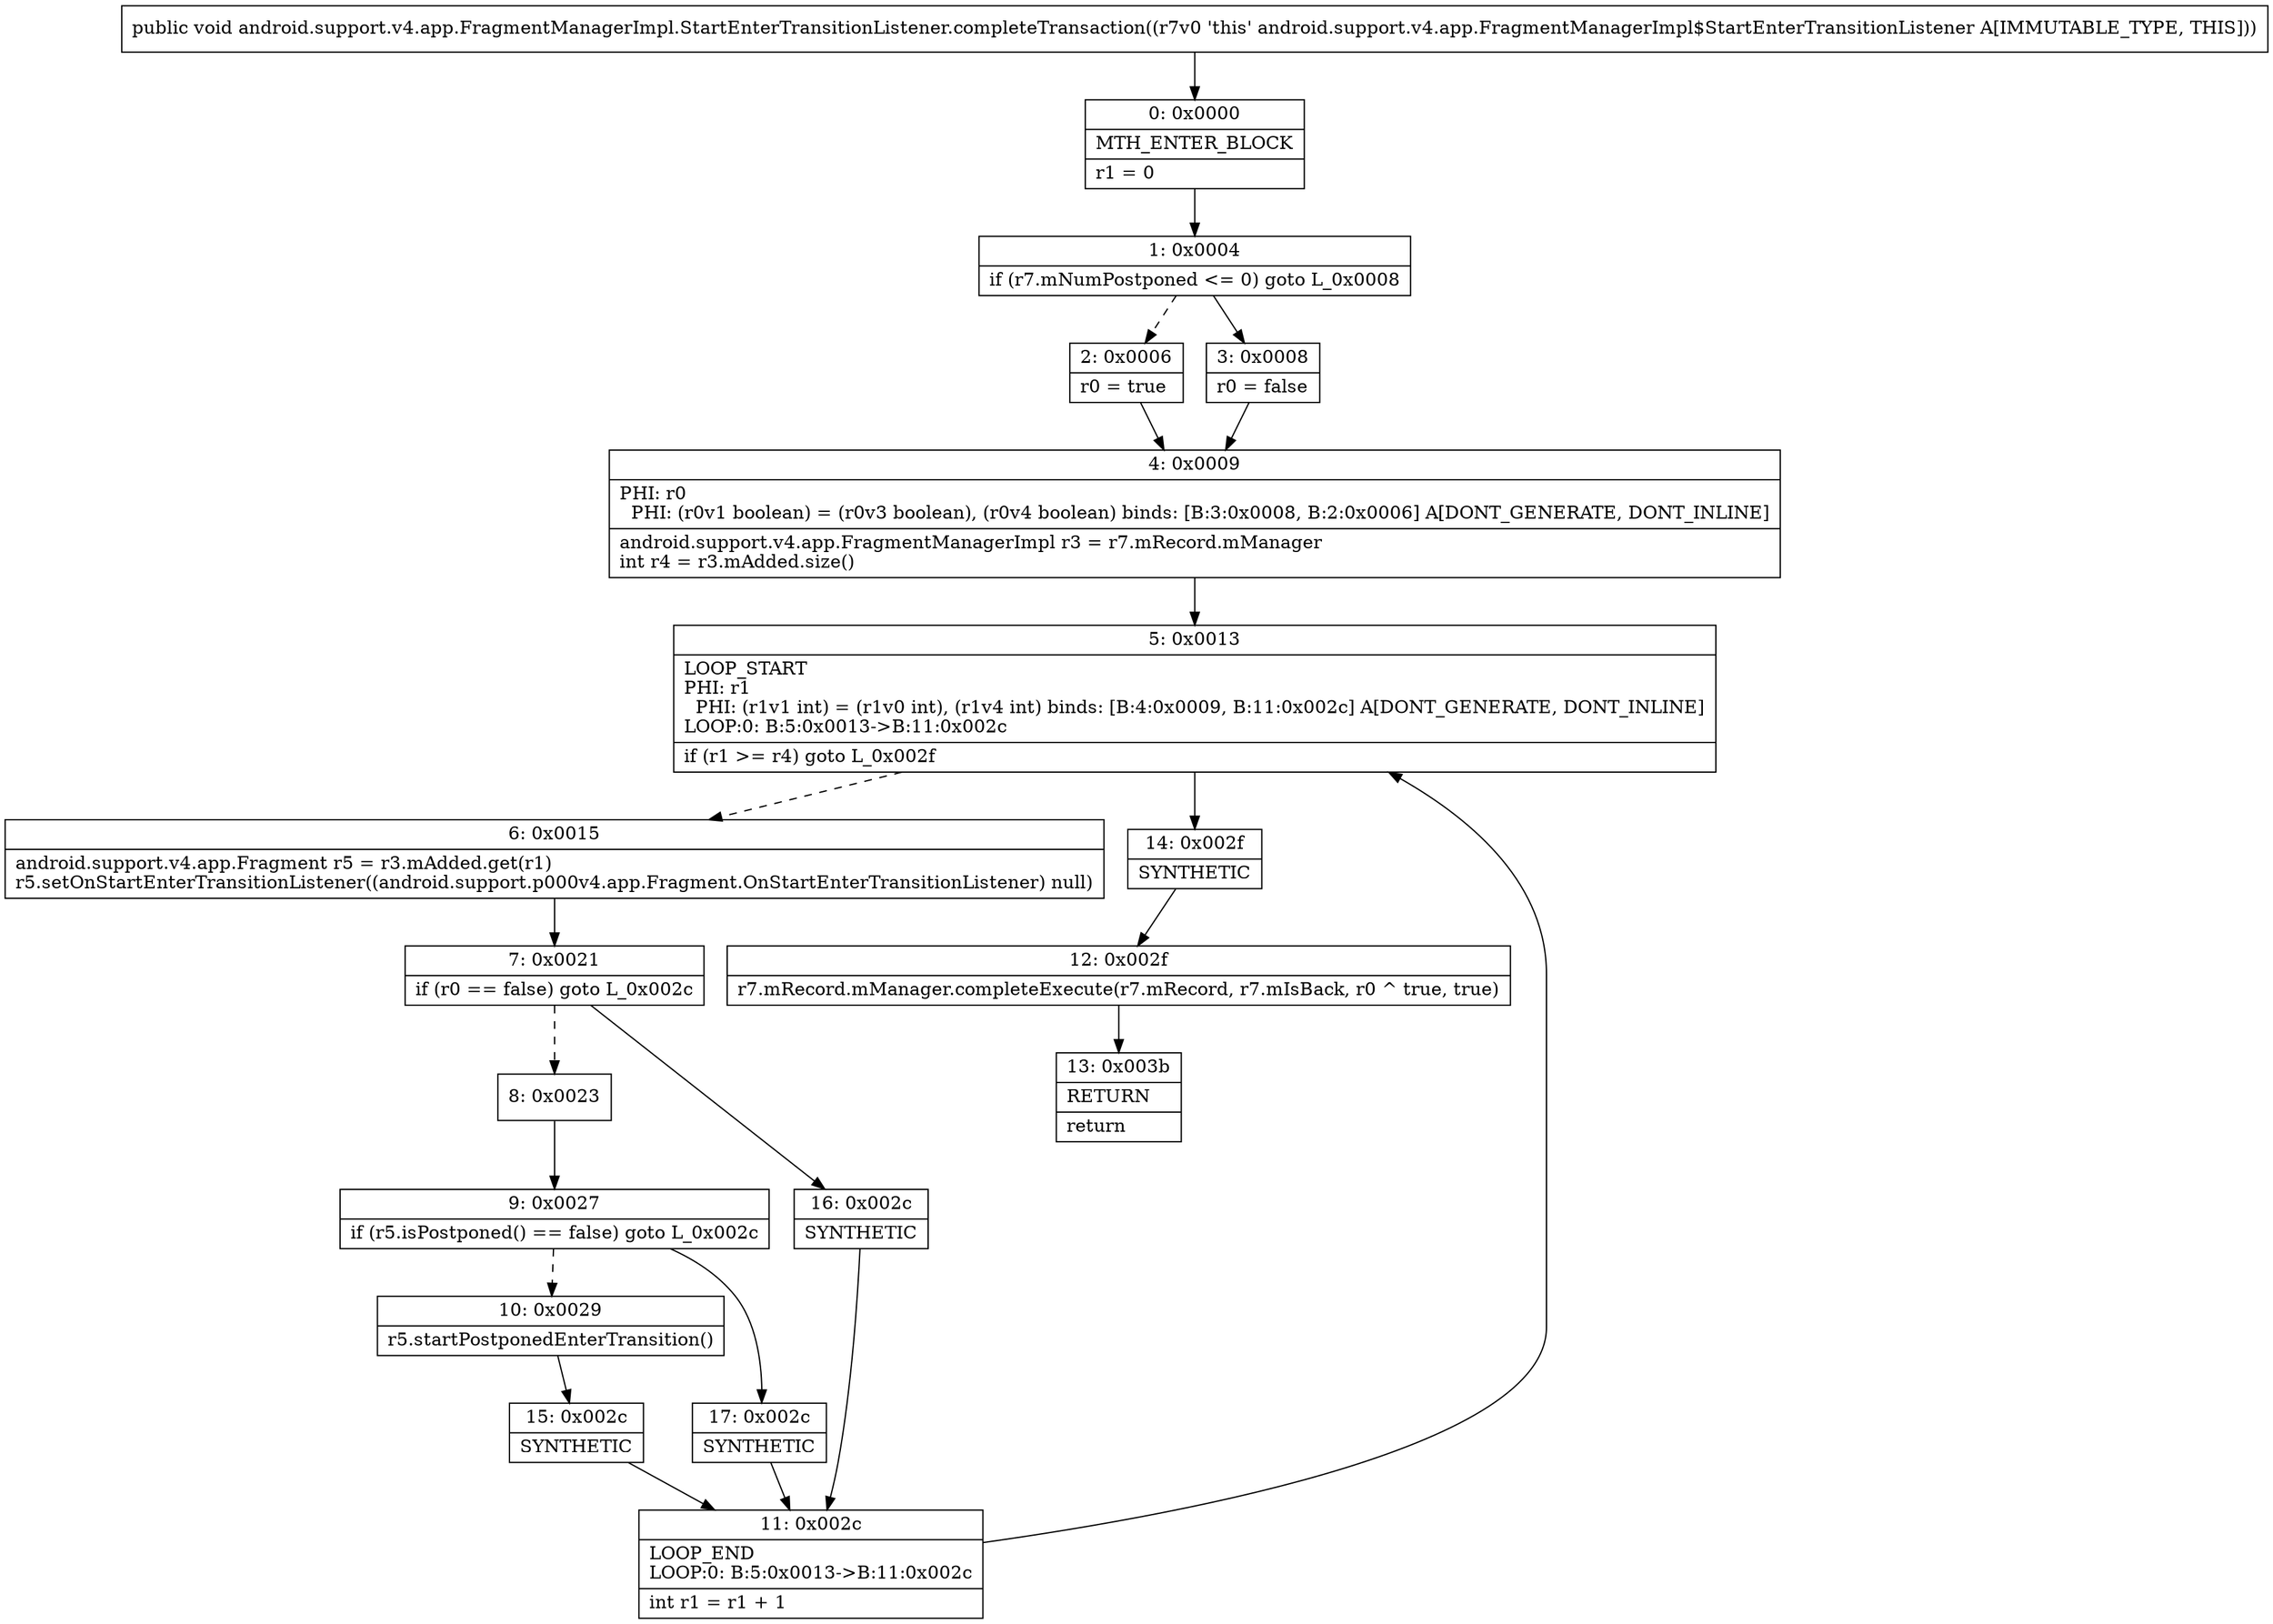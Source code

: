 digraph "CFG forandroid.support.v4.app.FragmentManagerImpl.StartEnterTransitionListener.completeTransaction()V" {
Node_0 [shape=record,label="{0\:\ 0x0000|MTH_ENTER_BLOCK\l|r1 = 0\l}"];
Node_1 [shape=record,label="{1\:\ 0x0004|if (r7.mNumPostponed \<= 0) goto L_0x0008\l}"];
Node_2 [shape=record,label="{2\:\ 0x0006|r0 = true\l}"];
Node_3 [shape=record,label="{3\:\ 0x0008|r0 = false\l}"];
Node_4 [shape=record,label="{4\:\ 0x0009|PHI: r0 \l  PHI: (r0v1 boolean) = (r0v3 boolean), (r0v4 boolean) binds: [B:3:0x0008, B:2:0x0006] A[DONT_GENERATE, DONT_INLINE]\l|android.support.v4.app.FragmentManagerImpl r3 = r7.mRecord.mManager\lint r4 = r3.mAdded.size()\l}"];
Node_5 [shape=record,label="{5\:\ 0x0013|LOOP_START\lPHI: r1 \l  PHI: (r1v1 int) = (r1v0 int), (r1v4 int) binds: [B:4:0x0009, B:11:0x002c] A[DONT_GENERATE, DONT_INLINE]\lLOOP:0: B:5:0x0013\-\>B:11:0x002c\l|if (r1 \>= r4) goto L_0x002f\l}"];
Node_6 [shape=record,label="{6\:\ 0x0015|android.support.v4.app.Fragment r5 = r3.mAdded.get(r1)\lr5.setOnStartEnterTransitionListener((android.support.p000v4.app.Fragment.OnStartEnterTransitionListener) null)\l}"];
Node_7 [shape=record,label="{7\:\ 0x0021|if (r0 == false) goto L_0x002c\l}"];
Node_8 [shape=record,label="{8\:\ 0x0023}"];
Node_9 [shape=record,label="{9\:\ 0x0027|if (r5.isPostponed() == false) goto L_0x002c\l}"];
Node_10 [shape=record,label="{10\:\ 0x0029|r5.startPostponedEnterTransition()\l}"];
Node_11 [shape=record,label="{11\:\ 0x002c|LOOP_END\lLOOP:0: B:5:0x0013\-\>B:11:0x002c\l|int r1 = r1 + 1\l}"];
Node_12 [shape=record,label="{12\:\ 0x002f|r7.mRecord.mManager.completeExecute(r7.mRecord, r7.mIsBack, r0 ^ true, true)\l}"];
Node_13 [shape=record,label="{13\:\ 0x003b|RETURN\l|return\l}"];
Node_14 [shape=record,label="{14\:\ 0x002f|SYNTHETIC\l}"];
Node_15 [shape=record,label="{15\:\ 0x002c|SYNTHETIC\l}"];
Node_16 [shape=record,label="{16\:\ 0x002c|SYNTHETIC\l}"];
Node_17 [shape=record,label="{17\:\ 0x002c|SYNTHETIC\l}"];
MethodNode[shape=record,label="{public void android.support.v4.app.FragmentManagerImpl.StartEnterTransitionListener.completeTransaction((r7v0 'this' android.support.v4.app.FragmentManagerImpl$StartEnterTransitionListener A[IMMUTABLE_TYPE, THIS])) }"];
MethodNode -> Node_0;
Node_0 -> Node_1;
Node_1 -> Node_2[style=dashed];
Node_1 -> Node_3;
Node_2 -> Node_4;
Node_3 -> Node_4;
Node_4 -> Node_5;
Node_5 -> Node_6[style=dashed];
Node_5 -> Node_14;
Node_6 -> Node_7;
Node_7 -> Node_8[style=dashed];
Node_7 -> Node_16;
Node_8 -> Node_9;
Node_9 -> Node_10[style=dashed];
Node_9 -> Node_17;
Node_10 -> Node_15;
Node_11 -> Node_5;
Node_12 -> Node_13;
Node_14 -> Node_12;
Node_15 -> Node_11;
Node_16 -> Node_11;
Node_17 -> Node_11;
}

